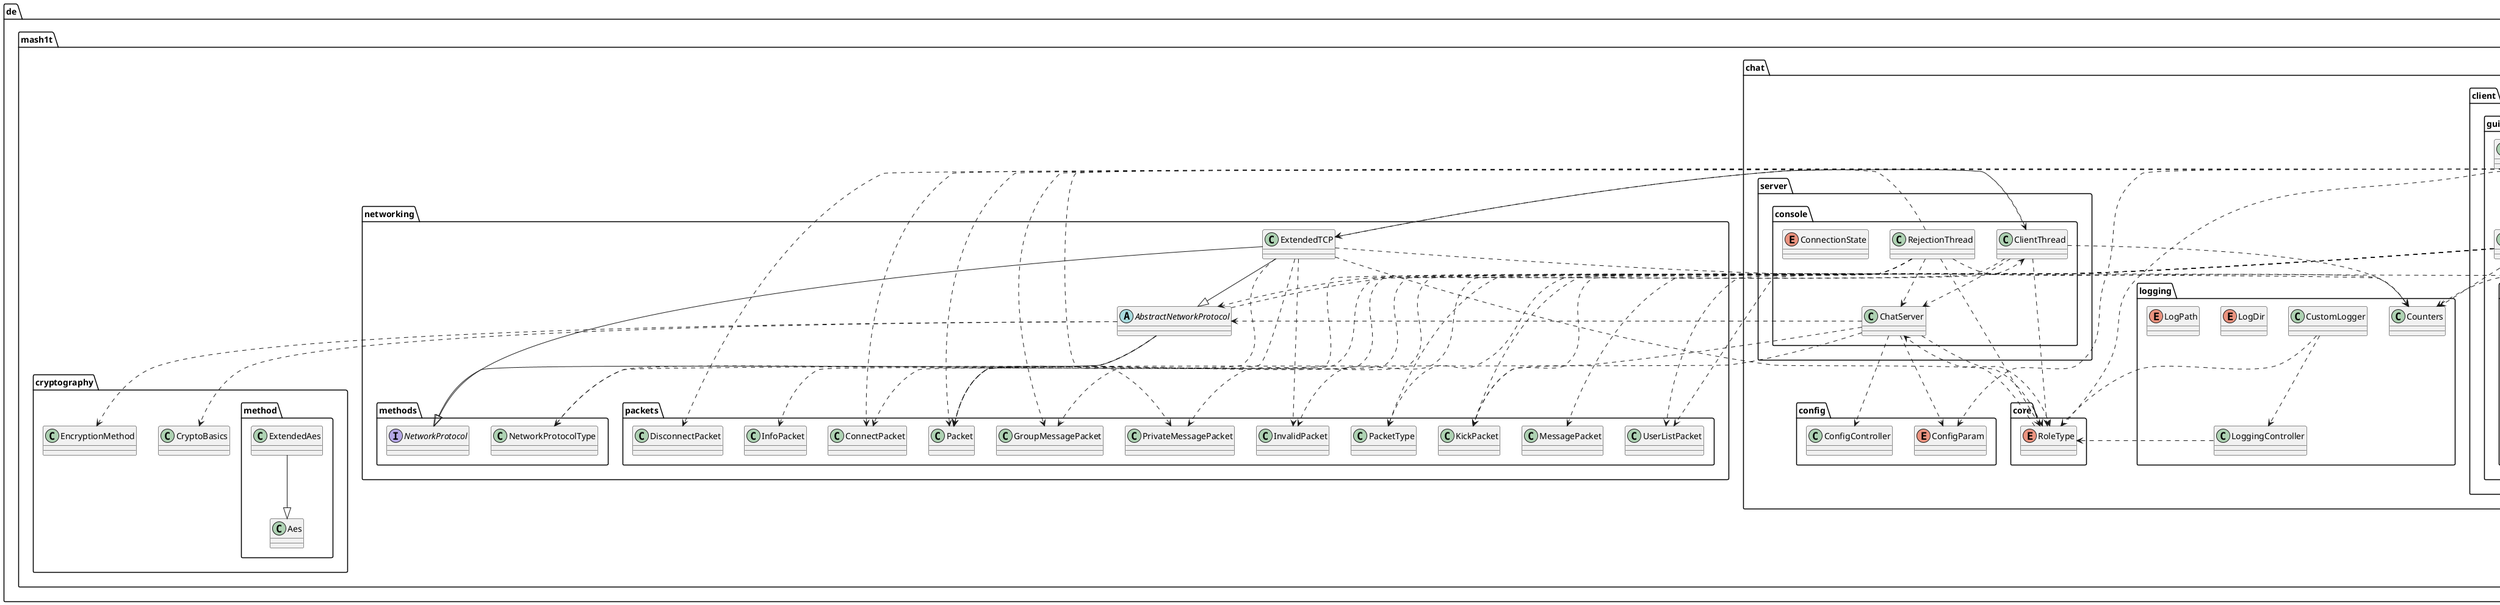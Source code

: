 @startuml
abstract class de.mash1t.networking.AbstractNetworkProtocol
class de.mash1t.chat.client.gui.ClientGui
class de.mash1t.chat.client.gui.ClientGuiThread
class de.mash1t.chat.client.gui.DialogHelper
class de.mash1t.chat.client.gui.tabs.ButtonTabComponent
class de.mash1t.chat.client.gui.tabs.ChatArea
class de.mash1t.chat.client.gui.tabs.ChatTab
class de.mash1t.chat.client.gui.tabs.JPanel
class de.mash1t.chat.client.gui.tabs.TabController
class de.mash1t.chat.client.gui.userlist.UserListController
class de.mash1t.chat.config.ConfigController
class de.mash1t.chat.logging.Counters
class de.mash1t.chat.logging.CustomLogger
class de.mash1t.chat.logging.LoggingController
class de.mash1t.chat.server.console.ChatServer
class de.mash1t.chat.server.console.ClientThread
class de.mash1t.chat.server.console.RejectionThread
class de.mash1t.cryptography.CryptoBasics
class de.mash1t.cryptography.EncryptionMethod
class de.mash1t.cryptography.method.Aes
class de.mash1t.cryptography.method.ExtendedAes
class de.mash1t.networking.ExtendedTCP
class de.mash1t.networking.methods.NetworkProtocolType
class de.mash1t.networking.packets.ConnectPacket
class de.mash1t.networking.packets.DisconnectPacket
class de.mash1t.networking.packets.GroupMessagePacket
class de.mash1t.networking.packets.InfoPacket
class de.mash1t.networking.packets.InvalidPacket
class de.mash1t.networking.packets.KickPacket
class de.mash1t.networking.packets.MessagePacket
class de.mash1t.networking.packets.Packet
class de.mash1t.networking.packets.PacketType
class de.mash1t.networking.packets.PrivateMessagePacket
class de.mash1t.networking.packets.UserListPacket
enum de.mash1t.chat.client.gui.tabs.ChatType
enum de.mash1t.chat.config.ConfigParam
enum de.mash1t.chat.core.RoleType
enum de.mash1t.chat.logging.LogDir
enum de.mash1t.chat.logging.LogPath
enum de.mash1t.chat.server.console.ConnectionState
interface de.mash1t.networking.methods.NetworkProtocol
de.mash1t.networking.AbstractNetworkProtocol ..> de.mash1t.chat.server.console.ClientThread
de.mash1t.networking.AbstractNetworkProtocol ..> de.mash1t.cryptography.CryptoBasics
de.mash1t.networking.AbstractNetworkProtocol ..> de.mash1t.cryptography.EncryptionMethod
de.mash1t.networking.AbstractNetworkProtocol ..> de.mash1t.networking.methods.NetworkProtocolType
de.mash1t.networking.AbstractNetworkProtocol ..> de.mash1t.networking.packets.Packet
de.mash1t.networking.AbstractNetworkProtocol --|> de.mash1t.networking.methods.NetworkProtocol
de.mash1t.chat.client.gui.ClientGui ..> de.mash1t.chat.client.gui.tabs.ChatTab
de.mash1t.chat.client.gui.ClientGui ..> de.mash1t.chat.client.gui.tabs.TabController
de.mash1t.chat.client.gui.ClientGui ..> de.mash1t.chat.client.gui.userlist.UserListController
de.mash1t.chat.client.gui.ClientGui ..> de.mash1t.networking.packets.ConnectPacket
de.mash1t.chat.client.gui.ClientGui ..> de.mash1t.networking.packets.DisconnectPacket
de.mash1t.chat.client.gui.ClientGui ..> de.mash1t.networking.packets.GroupMessagePacket
de.mash1t.chat.client.gui.ClientGui ..> de.mash1t.networking.packets.Packet
de.mash1t.chat.client.gui.ClientGui ..> de.mash1t.networking.packets.PrivateMessagePacket
de.mash1t.chat.client.gui.ClientGui ..> de.mash1t.chat.client.gui.tabs.ChatType
de.mash1t.chat.client.gui.ClientGui ..> de.mash1t.chat.config.ConfigParam
de.mash1t.chat.client.gui.ClientGuiThread ..> de.mash1t.chat.client.gui.tabs.TabController
de.mash1t.chat.client.gui.ClientGuiThread ..> de.mash1t.chat.logging.Counters
de.mash1t.chat.client.gui.ClientGuiThread ..> de.mash1t.networking.packets.GroupMessagePacket
de.mash1t.chat.client.gui.ClientGuiThread ..> de.mash1t.networking.packets.InvalidPacket
de.mash1t.chat.client.gui.ClientGuiThread ..> de.mash1t.networking.packets.KickPacket
de.mash1t.chat.client.gui.ClientGuiThread ..> de.mash1t.networking.packets.MessagePacket
de.mash1t.chat.client.gui.ClientGuiThread ..> de.mash1t.networking.packets.Packet
de.mash1t.chat.client.gui.ClientGuiThread ..> de.mash1t.networking.packets.PacketType
de.mash1t.chat.client.gui.ClientGuiThread ..> de.mash1t.networking.packets.PrivateMessagePacket
de.mash1t.chat.client.gui.ClientGuiThread ..> de.mash1t.networking.packets.UserListPacket
de.mash1t.chat.client.gui.tabs.ButtonTabComponent --|> de.mash1t.chat.client.gui.tabs.JPanel
de.mash1t.chat.client.gui.tabs.ButtonTabComponent ..> de.mash1t.chat.logging.Counters
de.mash1t.chat.client.gui.userlist.UserListController ..> de.mash1t.chat.client.gui.tabs.TabController
de.mash1t.chat.client.gui.userlist.UserListController ..> de.mash1t.networking.packets.UserListPacket
de.mash1t.chat.logging.CustomLogger ..> de.mash1t.chat.logging.LoggingController
de.mash1t.chat.logging.CustomLogger ..> de.mash1t.chat.core.RoleType
de.mash1t.chat.logging.LoggingController ..> de.mash1t.chat.core.RoleType
de.mash1t.chat.server.console.ChatServer ..> de.mash1t.networking.AbstractNetworkProtocol
de.mash1t.chat.server.console.ChatServer ..> de.mash1t.chat.config.ConfigController
de.mash1t.chat.server.console.ChatServer ..> de.mash1t.networking.methods.NetworkProtocolType
de.mash1t.chat.server.console.ChatServer ..> de.mash1t.networking.packets.KickPacket
de.mash1t.chat.server.console.ChatServer ..> de.mash1t.chat.config.ConfigParam
de.mash1t.chat.server.console.ChatServer ..> de.mash1t.chat.core.RoleType
de.mash1t.chat.server.console.ClientThread ..> de.mash1t.networking.AbstractNetworkProtocol
de.mash1t.chat.server.console.ClientThread ..> de.mash1t.chat.logging.Counters
de.mash1t.chat.server.console.ClientThread ..> de.mash1t.chat.server.console.ChatServer
de.mash1t.chat.server.console.ClientThread ..> de.mash1t.networking.ExtendedTCP
de.mash1t.chat.server.console.ClientThread ..> de.mash1t.chat.core.RoleType
de.mash1t.chat.server.console.RejectionThread ..> de.mash1t.chat.logging.Counters
de.mash1t.chat.server.console.RejectionThread ..> de.mash1t.chat.server.console.ChatServer
de.mash1t.chat.server.console.RejectionThread ..> de.mash1t.networking.ExtendedTCP
de.mash1t.chat.server.console.RejectionThread ..> de.mash1t.networking.packets.ConnectPacket
de.mash1t.chat.server.console.RejectionThread ..> de.mash1t.networking.packets.KickPacket
de.mash1t.chat.server.console.RejectionThread ..> de.mash1t.networking.packets.Packet
de.mash1t.chat.server.console.RejectionThread ..> de.mash1t.networking.packets.PacketType
de.mash1t.chat.server.console.RejectionThread ..> de.mash1t.chat.core.RoleType
de.mash1t.cryptography.method.ExtendedAes --|> de.mash1t.cryptography.method.Aes
de.mash1t.networking.ExtendedTCP --|> de.mash1t.networking.AbstractNetworkProtocol
de.mash1t.networking.ExtendedTCP ..> de.mash1t.chat.logging.Counters
de.mash1t.networking.ExtendedTCP ..> de.mash1t.chat.server.console.ClientThread
de.mash1t.networking.ExtendedTCP ..> de.mash1t.networking.packets.InfoPacket
de.mash1t.networking.ExtendedTCP ..> de.mash1t.networking.packets.InvalidPacket
de.mash1t.networking.ExtendedTCP ..> de.mash1t.networking.packets.Packet
de.mash1t.networking.ExtendedTCP ..> de.mash1t.chat.core.RoleType
de.mash1t.networking.ExtendedTCP --|> de.mash1t.networking.methods.NetworkProtocol
de.mash1t.chat.core.RoleType ..> de.mash1t.chat.client.gui.ClientGui
de.mash1t.chat.core.RoleType ..> de.mash1t.chat.server.console.ChatServer
@enduml